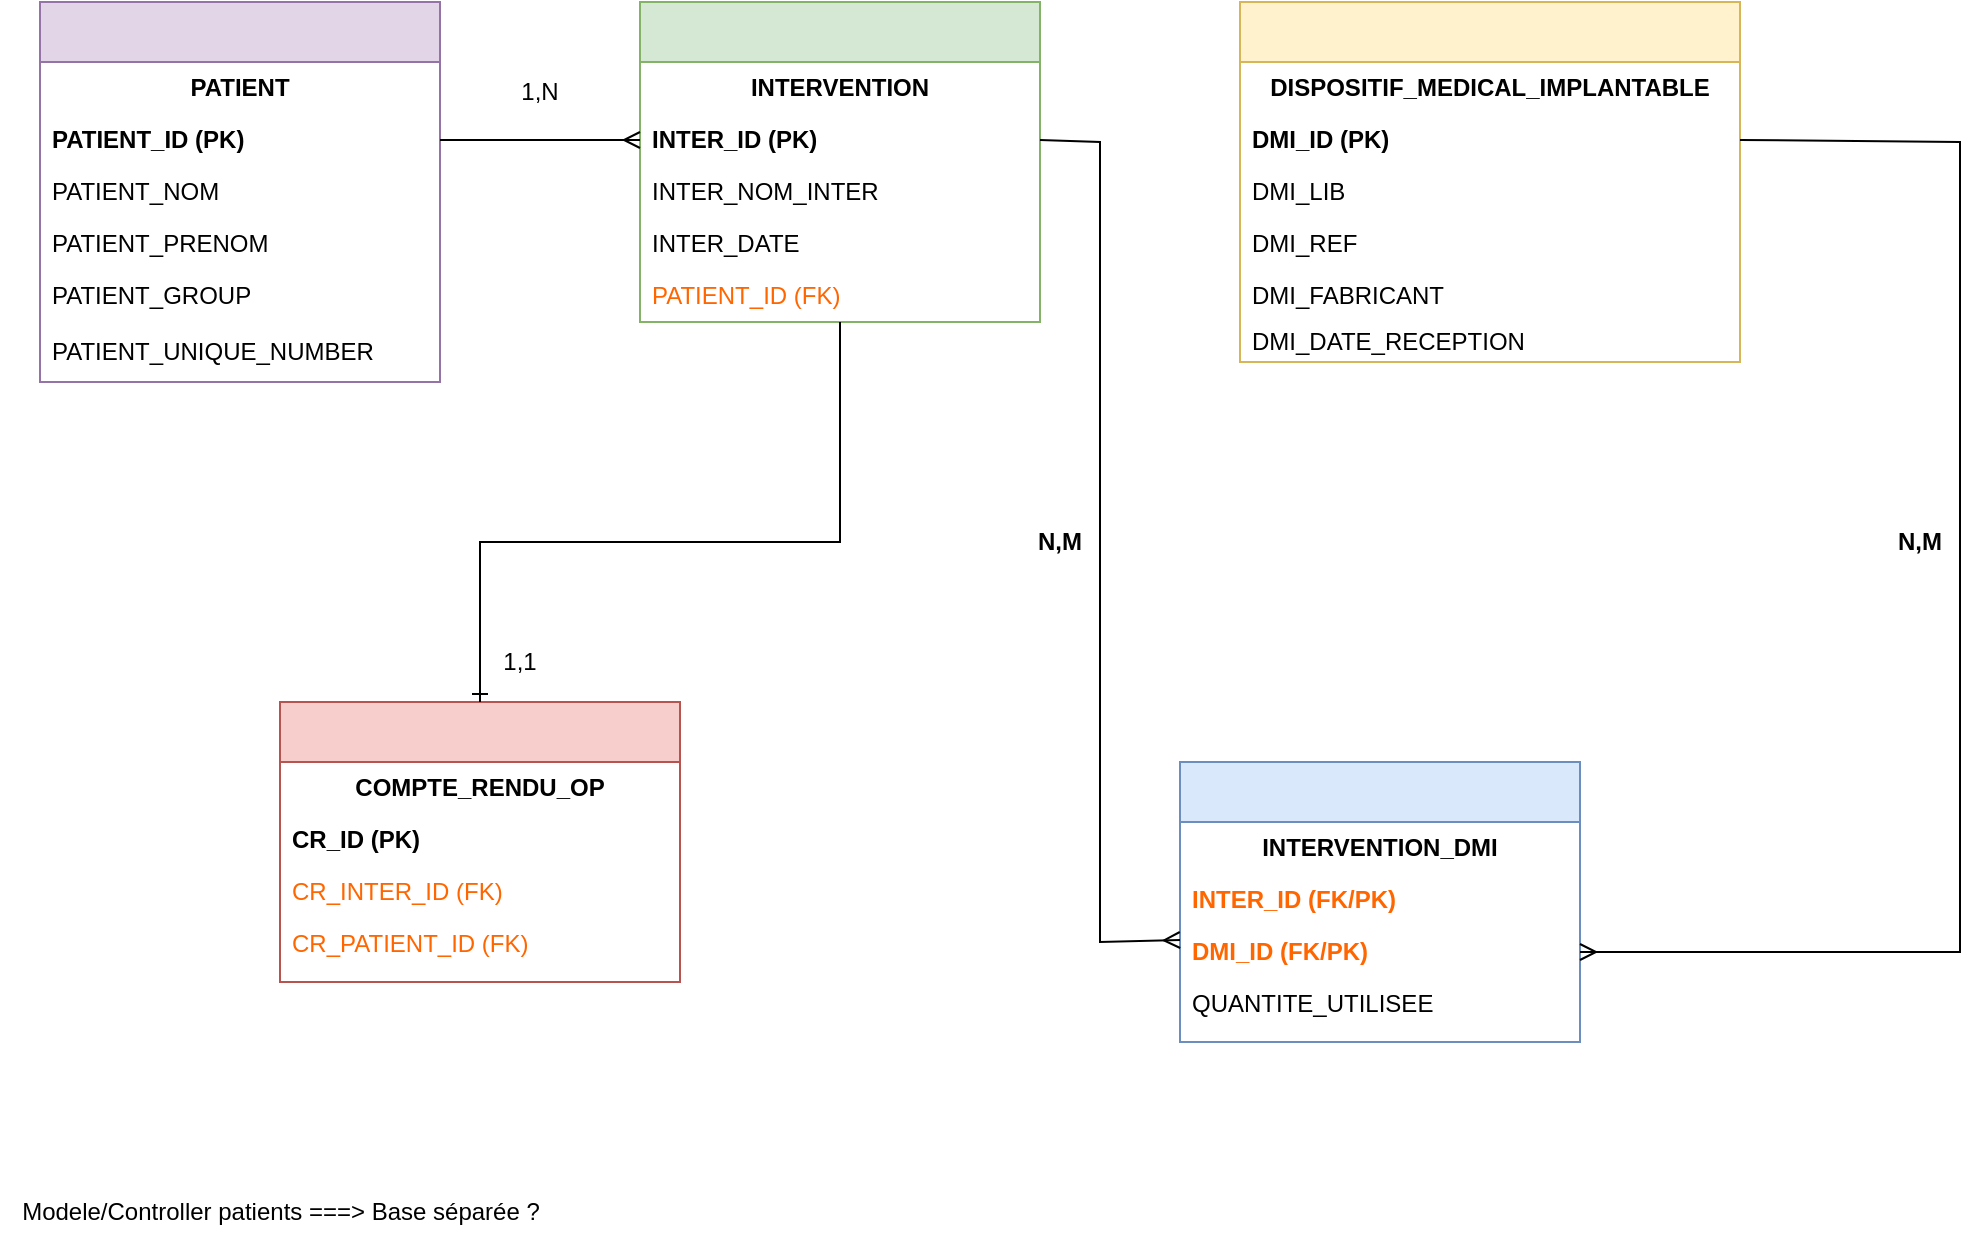 <mxfile version="27.0.9">
  <diagram name="Schema-Interventions-DMI" id="schema-interventions-dmi">
    <mxGraphModel dx="1629" dy="968" grid="1" gridSize="10" guides="1" tooltips="1" connect="1" arrows="1" fold="1" page="1" pageScale="1" pageWidth="1169" pageHeight="827" math="0" shadow="0">
      <root>
        <mxCell id="0" />
        <mxCell id="1" parent="0" />
        <mxCell id="patient-table" value="" style="swimlane;fontStyle=0;childLayout=stackLayout;horizontal=1;startSize=30;horizontalStack=0;resizeParent=1;resizeParentMax=0;resizeLast=0;collapsible=1;marginBottom=0;whiteSpace=wrap;html=1;fillColor=#e1d5e7;strokeColor=#9673a6;" parent="1" vertex="1">
          <mxGeometry x="50" y="50" width="200" height="190" as="geometry" />
        </mxCell>
        <mxCell id="patient-title" value="PATIENT" style="text;strokeColor=none;fillColor=none;align=center;verticalAlign=middle;spacingLeft=4;spacingRight=4;overflow=hidden;points=[[0,0.5],[1,0.5]];portConstraint=eastwest;rotatable=0;whiteSpace=wrap;html=1;fontStyle=1;" parent="patient-table" vertex="1">
          <mxGeometry y="30" width="200" height="26" as="geometry" />
        </mxCell>
        <mxCell id="patient-pk" value="PATIENT_ID (PK)" style="text;strokeColor=none;fillColor=none;align=left;verticalAlign=middle;spacingLeft=4;spacingRight=4;overflow=hidden;points=[[0,0.5],[1,0.5]];portConstraint=eastwest;rotatable=0;whiteSpace=wrap;html=1;fontStyle=1;" parent="patient-table" vertex="1">
          <mxGeometry y="56" width="200" height="26" as="geometry" />
        </mxCell>
        <mxCell id="patient-nom" value="PATIENT_NOM" style="text;strokeColor=none;fillColor=none;align=left;verticalAlign=middle;spacingLeft=4;spacingRight=4;overflow=hidden;points=[[0,0.5],[1,0.5]];portConstraint=eastwest;rotatable=0;whiteSpace=wrap;html=1;" parent="patient-table" vertex="1">
          <mxGeometry y="82" width="200" height="26" as="geometry" />
        </mxCell>
        <mxCell id="patient-prenom" value="PATIENT_PRENOM" style="text;strokeColor=none;fillColor=none;align=left;verticalAlign=middle;spacingLeft=4;spacingRight=4;overflow=hidden;points=[[0,0.5],[1,0.5]];portConstraint=eastwest;rotatable=0;whiteSpace=wrap;html=1;" parent="patient-table" vertex="1">
          <mxGeometry y="108" width="200" height="26" as="geometry" />
        </mxCell>
        <mxCell id="patient-group" value="PATIENT_GROUP" style="text;strokeColor=none;fillColor=none;align=left;verticalAlign=middle;spacingLeft=4;spacingRight=4;overflow=hidden;points=[[0,0.5],[1,0.5]];portConstraint=eastwest;rotatable=0;whiteSpace=wrap;html=1;" parent="patient-table" vertex="1">
          <mxGeometry y="134" width="200" height="26" as="geometry" />
        </mxCell>
        <mxCell id="patient-unique" value="PATIENT_UNIQUE_NUMBER" style="text;strokeColor=none;fillColor=none;align=left;verticalAlign=middle;spacingLeft=4;spacingRight=4;overflow=hidden;points=[[0,0.5],[1,0.5]];portConstraint=eastwest;rotatable=0;whiteSpace=wrap;html=1;" parent="patient-table" vertex="1">
          <mxGeometry y="160" width="200" height="30" as="geometry" />
        </mxCell>
        <mxCell id="intervention-table" value="" style="swimlane;fontStyle=0;childLayout=stackLayout;horizontal=1;startSize=30;horizontalStack=0;resizeParent=1;resizeParentMax=0;resizeLast=0;collapsible=1;marginBottom=0;whiteSpace=wrap;html=1;fillColor=#d5e8d4;strokeColor=#82b366;" parent="1" vertex="1">
          <mxGeometry x="350" y="50" width="200" height="160" as="geometry" />
        </mxCell>
        <mxCell id="intervention-title" value="INTERVENTION" style="text;strokeColor=none;fillColor=none;align=center;verticalAlign=middle;spacingLeft=4;spacingRight=4;overflow=hidden;points=[[0,0.5],[1,0.5]];portConstraint=eastwest;rotatable=0;whiteSpace=wrap;html=1;fontStyle=1;" parent="intervention-table" vertex="1">
          <mxGeometry y="30" width="200" height="26" as="geometry" />
        </mxCell>
        <mxCell id="intervention-pk" value="INTER_ID (PK)" style="text;strokeColor=none;fillColor=none;align=left;verticalAlign=middle;spacingLeft=4;spacingRight=4;overflow=hidden;points=[[0,0.5],[1,0.5]];portConstraint=eastwest;rotatable=0;whiteSpace=wrap;html=1;fontStyle=1;" parent="intervention-table" vertex="1">
          <mxGeometry y="56" width="200" height="26" as="geometry" />
        </mxCell>
        <mxCell id="intervention-nom" value="INTER_NOM_INTER" style="text;strokeColor=none;fillColor=none;align=left;verticalAlign=middle;spacingLeft=4;spacingRight=4;overflow=hidden;points=[[0,0.5],[1,0.5]];portConstraint=eastwest;rotatable=0;whiteSpace=wrap;html=1;" parent="intervention-table" vertex="1">
          <mxGeometry y="82" width="200" height="26" as="geometry" />
        </mxCell>
        <mxCell id="intervention-date" value="INTER_DATE" style="text;strokeColor=none;fillColor=none;align=left;verticalAlign=middle;spacingLeft=4;spacingRight=4;overflow=hidden;points=[[0,0.5],[1,0.5]];portConstraint=eastwest;rotatable=0;whiteSpace=wrap;html=1;" parent="intervention-table" vertex="1">
          <mxGeometry y="108" width="200" height="26" as="geometry" />
        </mxCell>
        <mxCell id="intervention-fk" value="PATIENT_ID (FK)" style="text;strokeColor=none;fillColor=none;align=left;verticalAlign=middle;spacingLeft=4;spacingRight=4;overflow=hidden;points=[[0,0.5],[1,0.5]];portConstraint=eastwest;rotatable=0;whiteSpace=wrap;html=1;fontColor=#FF6600;" parent="intervention-table" vertex="1">
          <mxGeometry y="134" width="200" height="26" as="geometry" />
        </mxCell>
        <mxCell id="dmi-table" value="" style="swimlane;fontStyle=0;childLayout=stackLayout;horizontal=1;startSize=30;horizontalStack=0;resizeParent=1;resizeParentMax=0;resizeLast=0;collapsible=1;marginBottom=0;whiteSpace=wrap;html=1;fillColor=#fff2cc;strokeColor=#d6b656;" parent="1" vertex="1">
          <mxGeometry x="650" y="50" width="250" height="180" as="geometry" />
        </mxCell>
        <mxCell id="dmi-title" value="DISPOSITIF_MEDICAL_IMPLANTABLE" style="text;strokeColor=none;fillColor=none;align=center;verticalAlign=middle;spacingLeft=4;spacingRight=4;overflow=hidden;points=[[0,0.5],[1,0.5]];portConstraint=eastwest;rotatable=0;whiteSpace=wrap;html=1;fontStyle=1;" parent="dmi-table" vertex="1">
          <mxGeometry y="30" width="250" height="26" as="geometry" />
        </mxCell>
        <mxCell id="dmi-pk" value="DMI_ID (PK)" style="text;strokeColor=none;fillColor=none;align=left;verticalAlign=middle;spacingLeft=4;spacingRight=4;overflow=hidden;points=[[0,0.5],[1,0.5]];portConstraint=eastwest;rotatable=0;whiteSpace=wrap;html=1;fontStyle=1;" parent="dmi-table" vertex="1">
          <mxGeometry y="56" width="250" height="26" as="geometry" />
        </mxCell>
        <mxCell id="dmi-lib" value="DMI_LIB" style="text;strokeColor=none;fillColor=none;align=left;verticalAlign=middle;spacingLeft=4;spacingRight=4;overflow=hidden;points=[[0,0.5],[1,0.5]];portConstraint=eastwest;rotatable=0;whiteSpace=wrap;html=1;" parent="dmi-table" vertex="1">
          <mxGeometry y="82" width="250" height="26" as="geometry" />
        </mxCell>
        <mxCell id="dmi-ref" value="DMI_REF" style="text;strokeColor=none;fillColor=none;align=left;verticalAlign=middle;spacingLeft=4;spacingRight=4;overflow=hidden;points=[[0,0.5],[1,0.5]];portConstraint=eastwest;rotatable=0;whiteSpace=wrap;html=1;" parent="dmi-table" vertex="1">
          <mxGeometry y="108" width="250" height="26" as="geometry" />
        </mxCell>
        <mxCell id="dmi-fab" value="DMI_FABRICANT" style="text;strokeColor=none;fillColor=none;align=left;verticalAlign=middle;spacingLeft=4;spacingRight=4;overflow=hidden;points=[[0,0.5],[1,0.5]];portConstraint=eastwest;rotatable=0;whiteSpace=wrap;html=1;" parent="dmi-table" vertex="1">
          <mxGeometry y="134" width="250" height="26" as="geometry" />
        </mxCell>
        <mxCell id="dmi-date" value="DMI_DATE_RECEPTION" style="text;strokeColor=none;fillColor=none;align=left;verticalAlign=middle;spacingLeft=4;spacingRight=4;overflow=hidden;points=[[0,0.5],[1,0.5]];portConstraint=eastwest;rotatable=0;whiteSpace=wrap;html=1;" parent="dmi-table" vertex="1">
          <mxGeometry y="160" width="250" height="20" as="geometry" />
        </mxCell>
        <mxCell id="cr-table" value="" style="swimlane;fontStyle=0;childLayout=stackLayout;horizontal=1;startSize=30;horizontalStack=0;resizeParent=1;resizeParentMax=0;resizeLast=0;collapsible=1;marginBottom=0;whiteSpace=wrap;html=1;fillColor=#f8cecc;strokeColor=#b85450;" parent="1" vertex="1">
          <mxGeometry x="170" y="400" width="200" height="140" as="geometry">
            <mxRectangle x="170" y="400" width="50" height="40" as="alternateBounds" />
          </mxGeometry>
        </mxCell>
        <mxCell id="cr-title" value="COMPTE_RENDU_OP" style="text;strokeColor=none;fillColor=none;align=center;verticalAlign=middle;spacingLeft=4;spacingRight=4;overflow=hidden;points=[[0,0.5],[1,0.5]];portConstraint=eastwest;rotatable=0;whiteSpace=wrap;html=1;fontStyle=1;" parent="cr-table" vertex="1">
          <mxGeometry y="30" width="200" height="26" as="geometry" />
        </mxCell>
        <mxCell id="cr-pk" value="CR_ID (PK)" style="text;strokeColor=none;fillColor=none;align=left;verticalAlign=middle;spacingLeft=4;spacingRight=4;overflow=hidden;points=[[0,0.5],[1,0.5]];portConstraint=eastwest;rotatable=0;whiteSpace=wrap;html=1;fontStyle=1;" parent="cr-table" vertex="1">
          <mxGeometry y="56" width="200" height="26" as="geometry" />
        </mxCell>
        <mxCell id="cr-fk1" value="CR_INTER_ID (FK)" style="text;strokeColor=none;fillColor=none;align=left;verticalAlign=middle;spacingLeft=4;spacingRight=4;overflow=hidden;points=[[0,0.5],[1,0.5]];portConstraint=eastwest;rotatable=0;whiteSpace=wrap;html=1;fontColor=#FF6600;" parent="cr-table" vertex="1">
          <mxGeometry y="82" width="200" height="26" as="geometry" />
        </mxCell>
        <mxCell id="cr-fk2" value="CR_PATIENT_ID (FK)" style="text;strokeColor=none;fillColor=none;align=left;verticalAlign=middle;spacingLeft=4;spacingRight=4;overflow=hidden;points=[[0,0.5],[1,0.5]];portConstraint=eastwest;rotatable=0;whiteSpace=wrap;html=1;fontColor=#FF6600;" parent="cr-table" vertex="1">
          <mxGeometry y="108" width="200" height="26" as="geometry" />
        </mxCell>
        <mxCell id="cr-date" value="CR_DATE_CREATION" style="text;strokeColor=none;fillColor=none;align=left;verticalAlign=middle;spacingLeft=4;spacingRight=4;overflow=hidden;points=[[0,0.5],[1,0.5]];portConstraint=eastwest;rotatable=0;whiteSpace=wrap;html=1;" parent="cr-table" vertex="1">
          <mxGeometry y="134" width="200" height="6" as="geometry" />
        </mxCell>
        <mxCell id="inter-dmi-table" value="" style="swimlane;fontStyle=0;childLayout=stackLayout;horizontal=1;startSize=30;horizontalStack=0;resizeParent=1;resizeParentMax=0;resizeLast=0;collapsible=1;marginBottom=0;whiteSpace=wrap;html=1;fillColor=#dae8fc;strokeColor=#6c8ebf;" parent="1" vertex="1">
          <mxGeometry x="620" y="430" width="200" height="140" as="geometry" />
        </mxCell>
        <mxCell id="inter-dmi-title" value="INTERVENTION_DMI" style="text;strokeColor=none;fillColor=none;align=center;verticalAlign=middle;spacingLeft=4;spacingRight=4;overflow=hidden;points=[[0,0.5],[1,0.5]];portConstraint=eastwest;rotatable=0;whiteSpace=wrap;html=1;fontStyle=1;" parent="inter-dmi-table" vertex="1">
          <mxGeometry y="30" width="200" height="26" as="geometry" />
        </mxCell>
        <mxCell id="inter-dmi-fk1" value="INTER_ID (FK/PK)" style="text;strokeColor=none;fillColor=none;align=left;verticalAlign=middle;spacingLeft=4;spacingRight=4;overflow=hidden;points=[[0,0.5],[1,0.5]];portConstraint=eastwest;rotatable=0;whiteSpace=wrap;html=1;fontStyle=1;fontColor=#FF6600;" parent="inter-dmi-table" vertex="1">
          <mxGeometry y="56" width="200" height="26" as="geometry" />
        </mxCell>
        <mxCell id="inter-dmi-fk2" value="DMI_ID (FK/PK)" style="text;strokeColor=none;fillColor=none;align=left;verticalAlign=middle;spacingLeft=4;spacingRight=4;overflow=hidden;points=[[0,0.5],[1,0.5]];portConstraint=eastwest;rotatable=0;whiteSpace=wrap;html=1;fontStyle=1;fontColor=#FF6600;" parent="inter-dmi-table" vertex="1">
          <mxGeometry y="82" width="200" height="26" as="geometry" />
        </mxCell>
        <mxCell id="inter-dmi-qty" value="QUANTITE_UTILISEE" style="text;strokeColor=none;fillColor=none;align=left;verticalAlign=middle;spacingLeft=4;spacingRight=4;overflow=hidden;points=[[0,0.5],[1,0.5]];portConstraint=eastwest;rotatable=0;whiteSpace=wrap;html=1;" parent="inter-dmi-table" vertex="1">
          <mxGeometry y="108" width="200" height="26" as="geometry" />
        </mxCell>
        <mxCell id="inter-dmi-date" value="DATE_IMPLANTATION" style="text;strokeColor=none;fillColor=none;align=left;verticalAlign=middle;spacingLeft=4;spacingRight=4;overflow=hidden;points=[[0,0.5],[1,0.5]];portConstraint=eastwest;rotatable=0;whiteSpace=wrap;html=1;" parent="inter-dmi-table" vertex="1">
          <mxGeometry y="134" width="200" height="6" as="geometry" />
        </mxCell>
        <mxCell id="rel-patient-inter" value="" style="endArrow=ERmany;html=1;rounded=0;exitX=1;exitY=0.5;exitDx=0;exitDy=0;entryX=0;entryY=0.5;entryDx=0;entryDy=0;" parent="1" source="patient-pk" target="intervention-pk" edge="1">
          <mxGeometry width="50" height="50" relative="1" as="geometry">
            <mxPoint x="300" y="200" as="sourcePoint" />
            <mxPoint x="350" y="150" as="targetPoint" />
          </mxGeometry>
        </mxCell>
        <mxCell id="rel-patient-inter-label" value="1,N" style="text;html=1;align=center;verticalAlign=middle;whiteSpace=wrap;rounded=0;" parent="1" vertex="1">
          <mxGeometry x="280" y="85" width="40" height="20" as="geometry" />
        </mxCell>
        <mxCell id="rel-inter-cr" value="" style="endArrow=ERone;html=1;rounded=0;exitX=0.5;exitY=1;exitDx=0;exitDy=0;entryX=0.5;entryY=0;entryDx=0;entryDy=0;" parent="1" source="intervention-table" target="cr-table" edge="1">
          <mxGeometry width="50" height="50" relative="1" as="geometry">
            <mxPoint x="400" y="300" as="sourcePoint" />
            <mxPoint x="450" y="250" as="targetPoint" />
            <Array as="points">
              <mxPoint x="450" y="320" />
              <mxPoint x="270" y="320" />
            </Array>
          </mxGeometry>
        </mxCell>
        <mxCell id="rel-inter-cr-label" value="1,1" style="text;html=1;align=center;verticalAlign=middle;whiteSpace=wrap;rounded=0;" parent="1" vertex="1">
          <mxGeometry x="270" y="370" width="40" height="20" as="geometry" />
        </mxCell>
        <mxCell id="rel-inter-interdmi" value="" style="endArrow=ERmany;html=1;rounded=0;exitX=1;exitY=0.5;exitDx=0;exitDy=0;entryX=0;entryY=0.5;entryDx=0;entryDy=0;" parent="1" source="intervention-pk" edge="1">
          <mxGeometry width="50" height="50" relative="1" as="geometry">
            <mxPoint x="550" y="230" as="sourcePoint" />
            <mxPoint x="620" y="519" as="targetPoint" />
            <Array as="points">
              <mxPoint x="580" y="120" />
              <mxPoint x="580" y="520" />
            </Array>
          </mxGeometry>
        </mxCell>
        <mxCell id="rel-dmi-interdmi" value="" style="endArrow=ERmany;html=1;rounded=0;exitX=1;exitY=0.5;exitDx=0;exitDy=0;entryX=1;entryY=0.5;entryDx=0;entryDy=0;" parent="1" source="dmi-pk" target="inter-dmi-fk2" edge="1">
          <mxGeometry width="50" height="50" relative="1" as="geometry">
            <mxPoint x="400" y="300" as="sourcePoint" />
            <mxPoint x="450" y="250" as="targetPoint" />
            <Array as="points">
              <mxPoint x="1010" y="120" />
              <mxPoint x="1010" y="525" />
            </Array>
          </mxGeometry>
        </mxCell>
        <mxCell id="card-inter-dmi" value="N,M" style="text;html=1;align=center;verticalAlign=middle;whiteSpace=wrap;rounded=0;fontStyle=1;fontSize=12;" parent="1" vertex="1">
          <mxGeometry x="540" y="310" width="40" height="20" as="geometry" />
        </mxCell>
        <mxCell id="PUecFuEz3dgjYr6tT6Ac-4" value="N,M" style="text;html=1;align=center;verticalAlign=middle;whiteSpace=wrap;rounded=0;fontStyle=1;fontSize=12;" parent="1" vertex="1">
          <mxGeometry x="970" y="310" width="40" height="20" as="geometry" />
        </mxCell>
        <mxCell id="OEkjtnCllaKrt0Ornh0y-1" value="Modele/Controller patients ===&amp;gt; Base séparée ?" style="text;html=1;align=center;verticalAlign=middle;resizable=0;points=[];autosize=1;strokeColor=none;fillColor=none;" vertex="1" parent="1">
          <mxGeometry x="30" y="640" width="280" height="30" as="geometry" />
        </mxCell>
      </root>
    </mxGraphModel>
  </diagram>
</mxfile>
